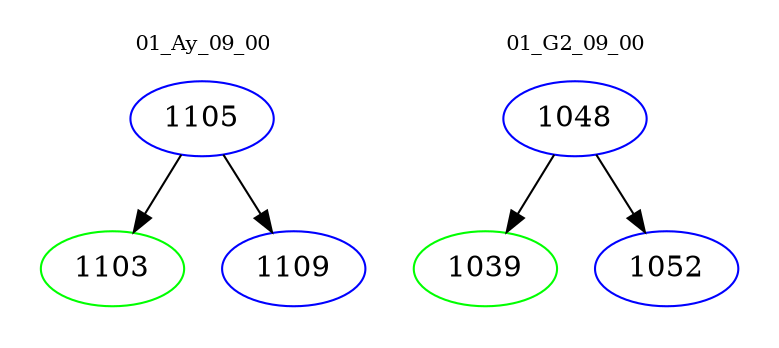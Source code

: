 digraph{
subgraph cluster_0 {
color = white
label = "01_Ay_09_00";
fontsize=10;
T0_1105 [label="1105", color="blue"]
T0_1105 -> T0_1103 [color="black"]
T0_1103 [label="1103", color="green"]
T0_1105 -> T0_1109 [color="black"]
T0_1109 [label="1109", color="blue"]
}
subgraph cluster_1 {
color = white
label = "01_G2_09_00";
fontsize=10;
T1_1048 [label="1048", color="blue"]
T1_1048 -> T1_1039 [color="black"]
T1_1039 [label="1039", color="green"]
T1_1048 -> T1_1052 [color="black"]
T1_1052 [label="1052", color="blue"]
}
}
